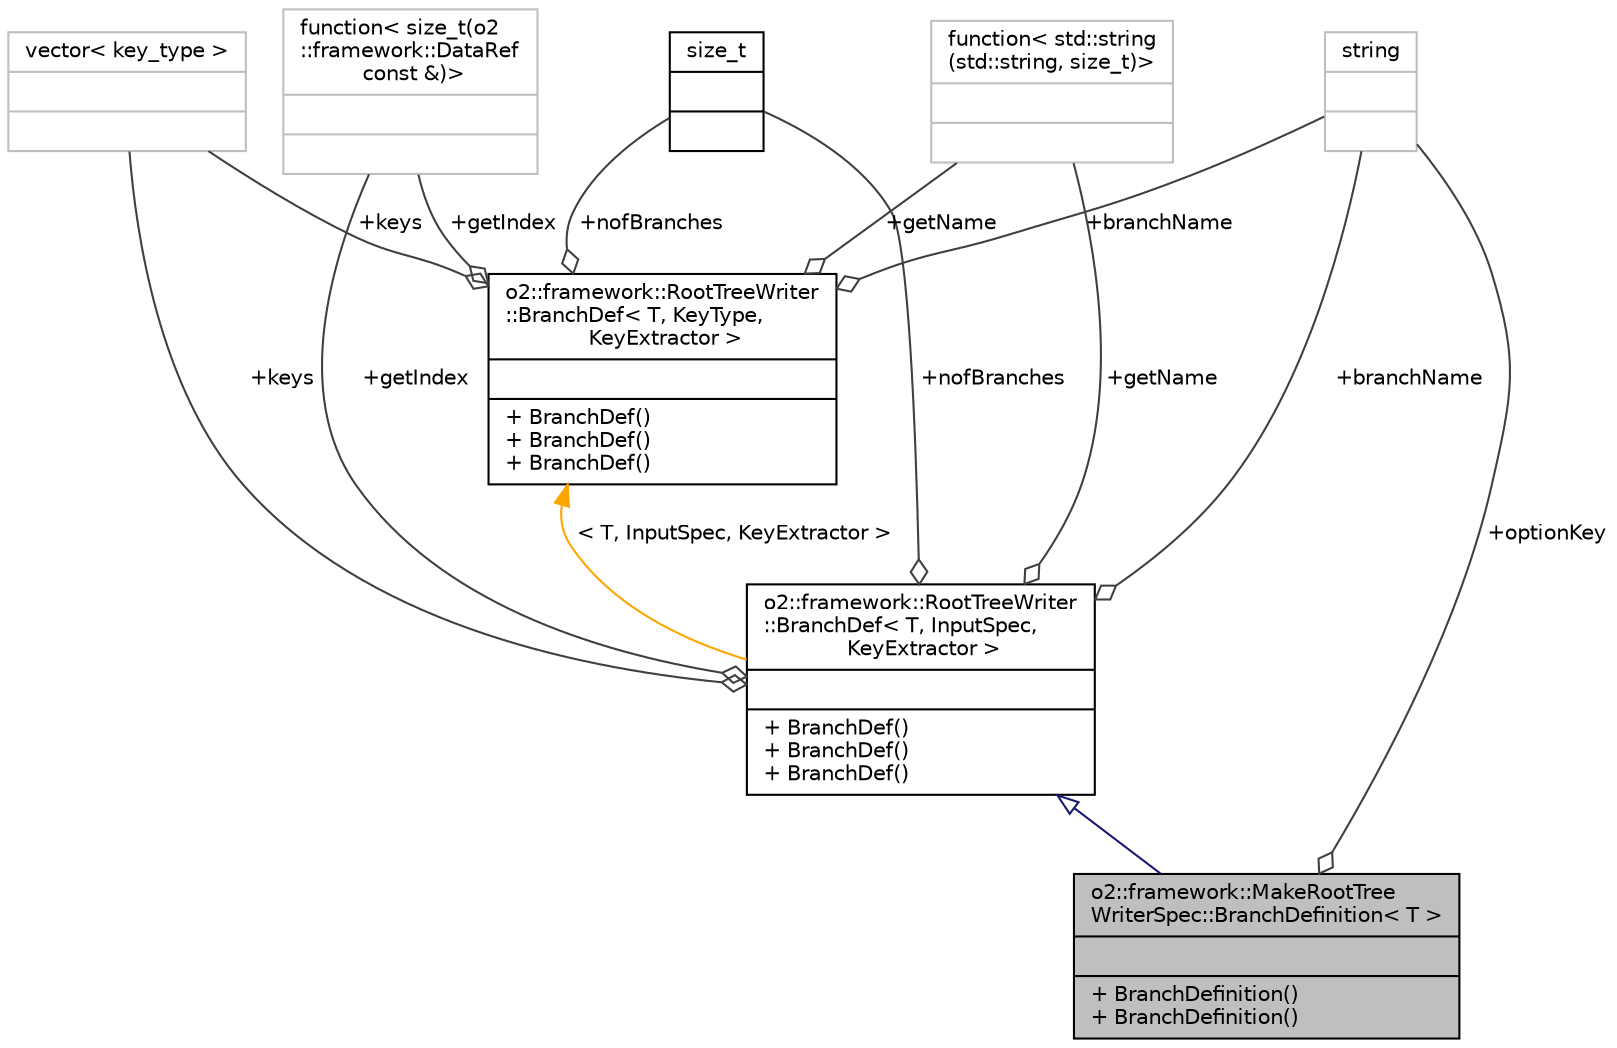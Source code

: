 digraph "o2::framework::MakeRootTreeWriterSpec::BranchDefinition&lt; T &gt;"
{
 // INTERACTIVE_SVG=YES
  bgcolor="transparent";
  edge [fontname="Helvetica",fontsize="10",labelfontname="Helvetica",labelfontsize="10"];
  node [fontname="Helvetica",fontsize="10",shape=record];
  Node1 [label="{o2::framework::MakeRootTree\lWriterSpec::BranchDefinition\< T \>\n||+ BranchDefinition()\l+ BranchDefinition()\l}",height=0.2,width=0.4,color="black", fillcolor="grey75", style="filled", fontcolor="black"];
  Node2 -> Node1 [dir="back",color="midnightblue",fontsize="10",style="solid",arrowtail="onormal",fontname="Helvetica"];
  Node2 [label="{o2::framework::RootTreeWriter\l::BranchDef\< T, InputSpec,\l KeyExtractor \>\n||+ BranchDef()\l+ BranchDef()\l+ BranchDef()\l}",height=0.2,width=0.4,color="black",URL="$d6/d72/structo2_1_1framework_1_1RootTreeWriter_1_1BranchDef.html"];
  Node3 -> Node2 [color="grey25",fontsize="10",style="solid",label=" +keys" ,arrowhead="odiamond",fontname="Helvetica"];
  Node3 [label="{vector\< key_type \>\n||}",height=0.2,width=0.4,color="grey75"];
  Node4 -> Node2 [color="grey25",fontsize="10",style="solid",label=" +nofBranches" ,arrowhead="odiamond",fontname="Helvetica"];
  Node4 [label="{size_t\n||}",height=0.2,width=0.4,color="black",URL="$dd/de2/classsize__t.html"];
  Node5 -> Node2 [color="grey25",fontsize="10",style="solid",label=" +branchName" ,arrowhead="odiamond",fontname="Helvetica"];
  Node5 [label="{string\n||}",height=0.2,width=0.4,color="grey75"];
  Node6 -> Node2 [color="grey25",fontsize="10",style="solid",label=" +getName" ,arrowhead="odiamond",fontname="Helvetica"];
  Node6 [label="{function\< std::string\l(std::string, size_t)\>\n||}",height=0.2,width=0.4,color="grey75"];
  Node7 -> Node2 [color="grey25",fontsize="10",style="solid",label=" +getIndex" ,arrowhead="odiamond",fontname="Helvetica"];
  Node7 [label="{function\< size_t(o2\l::framework::DataRef\l const &)\>\n||}",height=0.2,width=0.4,color="grey75"];
  Node8 -> Node2 [dir="back",color="orange",fontsize="10",style="solid",label=" \< T, InputSpec, KeyExtractor \>" ,fontname="Helvetica"];
  Node8 [label="{o2::framework::RootTreeWriter\l::BranchDef\< T, KeyType,\l KeyExtractor \>\n||+ BranchDef()\l+ BranchDef()\l+ BranchDef()\l}",height=0.2,width=0.4,color="black",URL="$d6/d72/structo2_1_1framework_1_1RootTreeWriter_1_1BranchDef.html",tooltip="BranchDef is used to define the mapping between inputs and branches. "];
  Node3 -> Node8 [color="grey25",fontsize="10",style="solid",label=" +keys" ,arrowhead="odiamond",fontname="Helvetica"];
  Node5 -> Node8 [color="grey25",fontsize="10",style="solid",label=" +branchName" ,arrowhead="odiamond",fontname="Helvetica"];
  Node6 -> Node8 [color="grey25",fontsize="10",style="solid",label=" +getName" ,arrowhead="odiamond",fontname="Helvetica"];
  Node7 -> Node8 [color="grey25",fontsize="10",style="solid",label=" +getIndex" ,arrowhead="odiamond",fontname="Helvetica"];
  Node4 -> Node8 [color="grey25",fontsize="10",style="solid",label=" +nofBranches" ,arrowhead="odiamond",fontname="Helvetica"];
  Node5 -> Node1 [color="grey25",fontsize="10",style="solid",label=" +optionKey" ,arrowhead="odiamond",fontname="Helvetica"];
}
